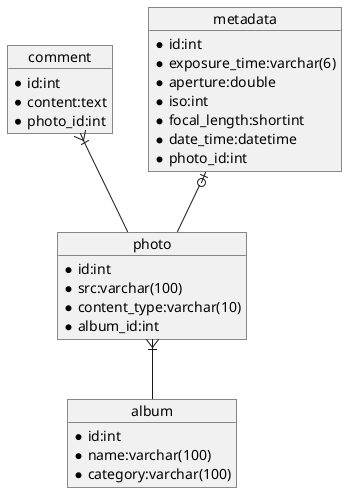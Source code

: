 @startuml
object photo{
 *id:int
 *src:varchar(100)
 *content_type:varchar(10)
 *album_id:int
}

object album{
 *id:int
 *name:varchar(100)
 *category:varchar(100)
}

object comment{
 *id:int
 *content:text
 *photo_id:int
}

object metadata{
 *id:int
 *exposure_time:varchar(6)
 *aperture:double
 *iso:int
 *focal_length:shortint
 *date_time:datetime
 *photo_id:int
}

photo }|-- album
comment }|-- photo
metadata |o-- photo
@enduml